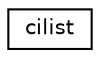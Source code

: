 digraph "Graphical Class Hierarchy"
{
  edge [fontname="Helvetica",fontsize="10",labelfontname="Helvetica",labelfontsize="10"];
  node [fontname="Helvetica",fontsize="10",shape=record];
  rankdir="LR";
  Node0 [label="cilist",height=0.2,width=0.4,color="black", fillcolor="white", style="filled",URL="$structcilist.html"];
}
